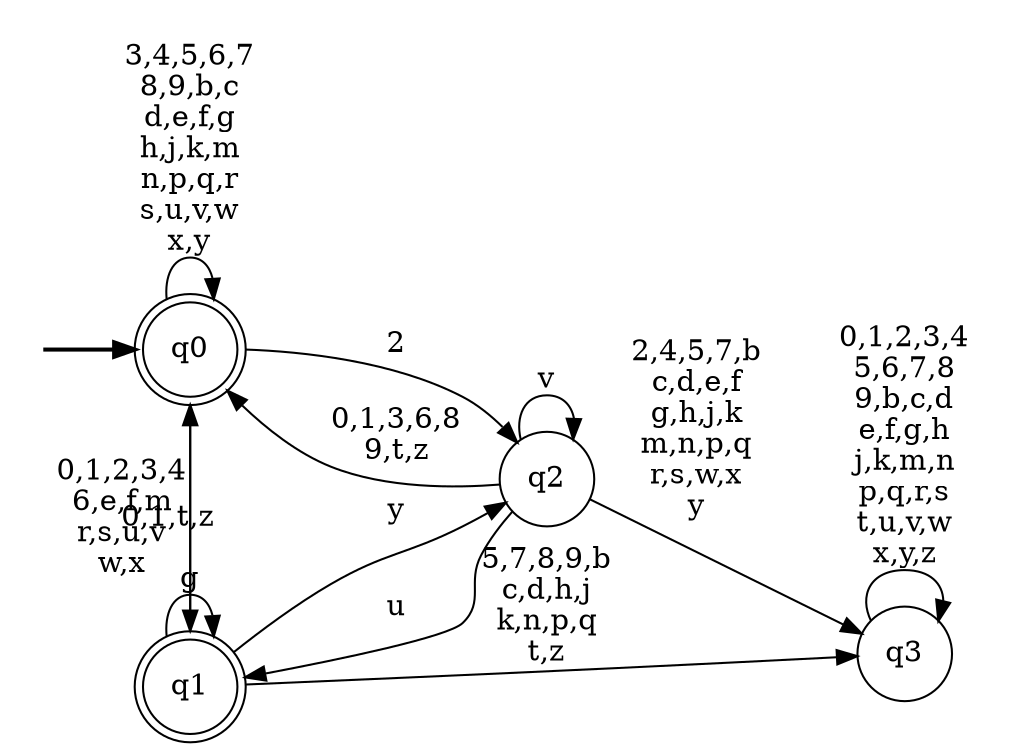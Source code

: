 digraph BlueStar {
__start0 [style = invis, shape = none, label = "", width = 0, height = 0];

rankdir=LR;
size="8,5";

s0 [style="rounded,filled", color="black", fillcolor="white" shape="doublecircle", label="q0"];
s1 [style="rounded,filled", color="black", fillcolor="white" shape="doublecircle", label="q1"];
s2 [style="filled", color="black", fillcolor="white" shape="circle", label="q2"];
s3 [style="filled", color="black", fillcolor="white" shape="circle", label="q3"];
subgraph cluster_main { 
	graph [pad=".75", ranksep="0.15", nodesep="0.15"];
	 style=invis; 
	__start0 -> s0 [penwidth=2];
}
s0 -> s0 [label="3,4,5,6,7\n8,9,b,c\nd,e,f,g\nh,j,k,m\nn,p,q,r\ns,u,v,w\nx,y"];
s0 -> s1 [label="0,1,t,z"];
s0 -> s2 [label="2"];
s1 -> s0 [label="0,1,2,3,4\n6,e,f,m\nr,s,u,v\nw,x"];
s1 -> s1 [label="g"];
s1 -> s2 [label="y"];
s1 -> s3 [label="5,7,8,9,b\nc,d,h,j\nk,n,p,q\nt,z"];
s2 -> s0 [label="0,1,3,6,8\n9,t,z"];
s2 -> s1 [label="u"];
s2 -> s2 [label="v"];
s2 -> s3 [label="2,4,5,7,b\nc,d,e,f\ng,h,j,k\nm,n,p,q\nr,s,w,x\ny"];
s3 -> s3 [label="0,1,2,3,4\n5,6,7,8\n9,b,c,d\ne,f,g,h\nj,k,m,n\np,q,r,s\nt,u,v,w\nx,y,z"];

}